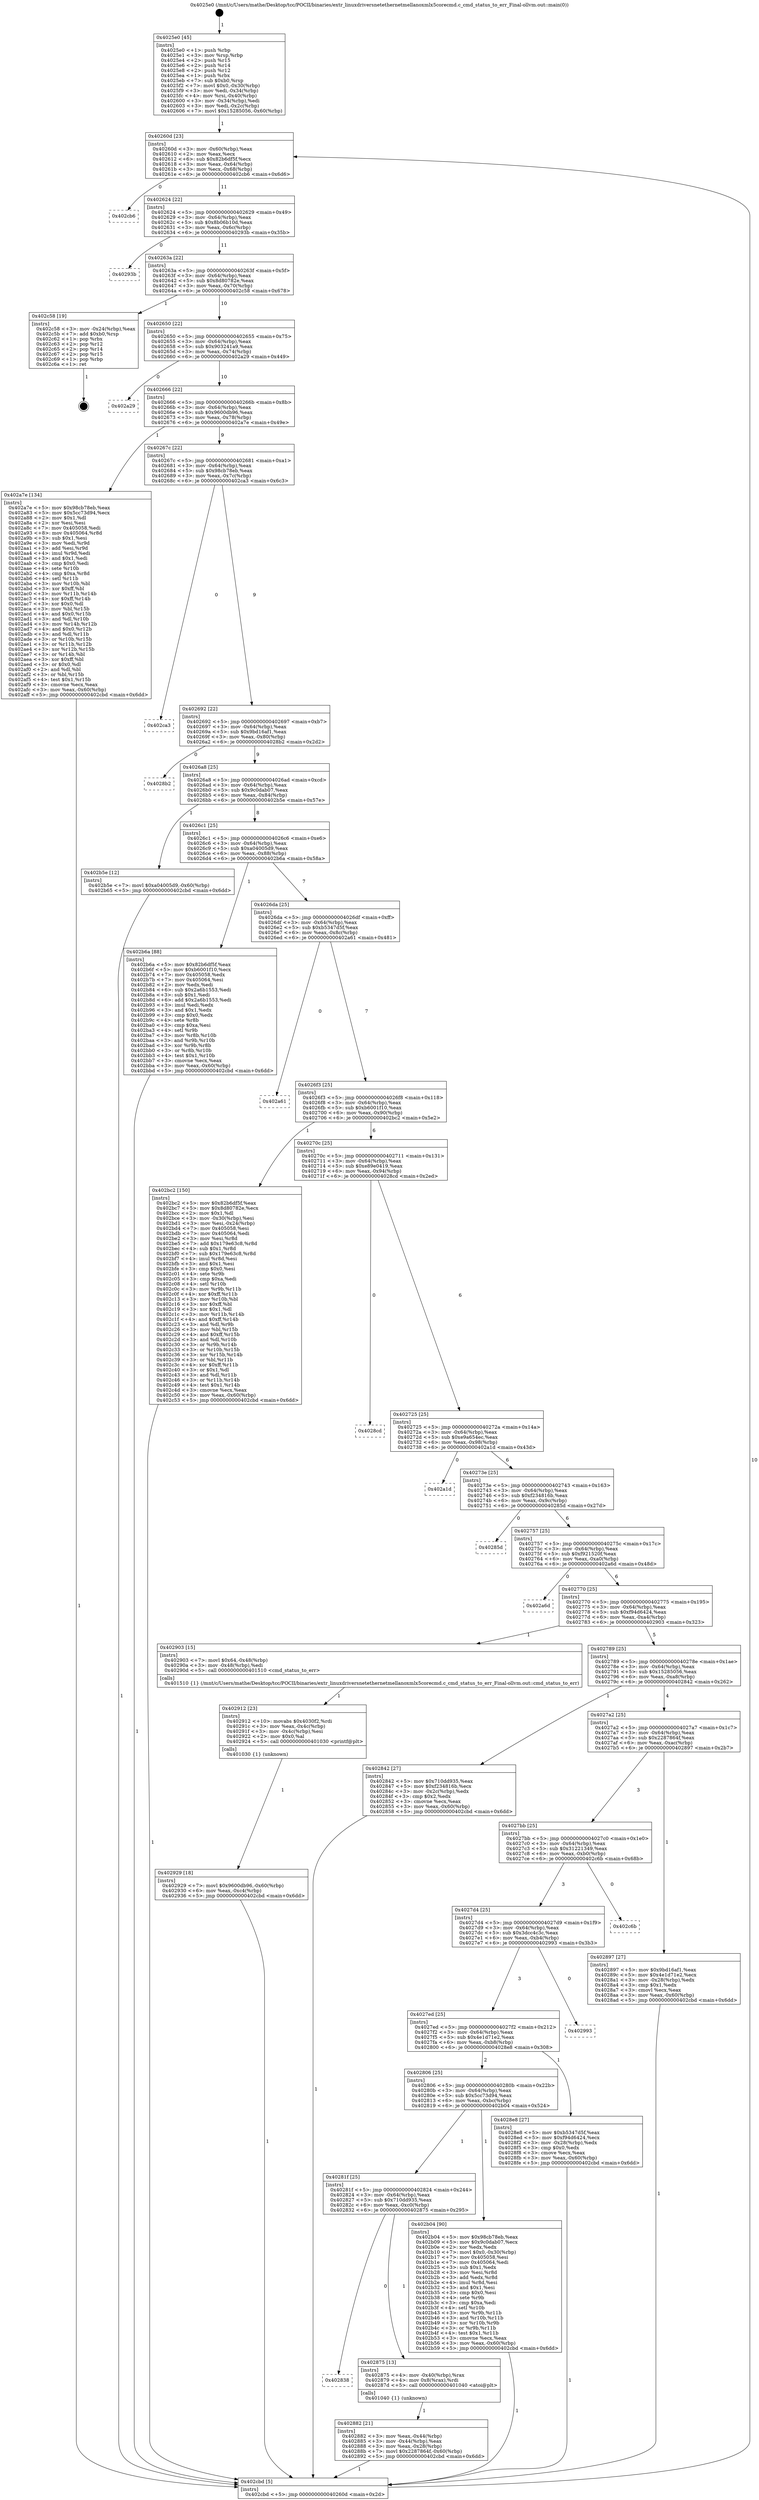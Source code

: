 digraph "0x4025e0" {
  label = "0x4025e0 (/mnt/c/Users/mathe/Desktop/tcc/POCII/binaries/extr_linuxdriversnetethernetmellanoxmlx5corecmd.c_cmd_status_to_err_Final-ollvm.out::main(0))"
  labelloc = "t"
  node[shape=record]

  Entry [label="",width=0.3,height=0.3,shape=circle,fillcolor=black,style=filled]
  "0x40260d" [label="{
     0x40260d [23]\l
     | [instrs]\l
     &nbsp;&nbsp;0x40260d \<+3\>: mov -0x60(%rbp),%eax\l
     &nbsp;&nbsp;0x402610 \<+2\>: mov %eax,%ecx\l
     &nbsp;&nbsp;0x402612 \<+6\>: sub $0x82b6df5f,%ecx\l
     &nbsp;&nbsp;0x402618 \<+3\>: mov %eax,-0x64(%rbp)\l
     &nbsp;&nbsp;0x40261b \<+3\>: mov %ecx,-0x68(%rbp)\l
     &nbsp;&nbsp;0x40261e \<+6\>: je 0000000000402cb6 \<main+0x6d6\>\l
  }"]
  "0x402cb6" [label="{
     0x402cb6\l
  }", style=dashed]
  "0x402624" [label="{
     0x402624 [22]\l
     | [instrs]\l
     &nbsp;&nbsp;0x402624 \<+5\>: jmp 0000000000402629 \<main+0x49\>\l
     &nbsp;&nbsp;0x402629 \<+3\>: mov -0x64(%rbp),%eax\l
     &nbsp;&nbsp;0x40262c \<+5\>: sub $0x8b06b10d,%eax\l
     &nbsp;&nbsp;0x402631 \<+3\>: mov %eax,-0x6c(%rbp)\l
     &nbsp;&nbsp;0x402634 \<+6\>: je 000000000040293b \<main+0x35b\>\l
  }"]
  Exit [label="",width=0.3,height=0.3,shape=circle,fillcolor=black,style=filled,peripheries=2]
  "0x40293b" [label="{
     0x40293b\l
  }", style=dashed]
  "0x40263a" [label="{
     0x40263a [22]\l
     | [instrs]\l
     &nbsp;&nbsp;0x40263a \<+5\>: jmp 000000000040263f \<main+0x5f\>\l
     &nbsp;&nbsp;0x40263f \<+3\>: mov -0x64(%rbp),%eax\l
     &nbsp;&nbsp;0x402642 \<+5\>: sub $0x8d80782e,%eax\l
     &nbsp;&nbsp;0x402647 \<+3\>: mov %eax,-0x70(%rbp)\l
     &nbsp;&nbsp;0x40264a \<+6\>: je 0000000000402c58 \<main+0x678\>\l
  }"]
  "0x402929" [label="{
     0x402929 [18]\l
     | [instrs]\l
     &nbsp;&nbsp;0x402929 \<+7\>: movl $0x9600db96,-0x60(%rbp)\l
     &nbsp;&nbsp;0x402930 \<+6\>: mov %eax,-0xc4(%rbp)\l
     &nbsp;&nbsp;0x402936 \<+5\>: jmp 0000000000402cbd \<main+0x6dd\>\l
  }"]
  "0x402c58" [label="{
     0x402c58 [19]\l
     | [instrs]\l
     &nbsp;&nbsp;0x402c58 \<+3\>: mov -0x24(%rbp),%eax\l
     &nbsp;&nbsp;0x402c5b \<+7\>: add $0xb0,%rsp\l
     &nbsp;&nbsp;0x402c62 \<+1\>: pop %rbx\l
     &nbsp;&nbsp;0x402c63 \<+2\>: pop %r12\l
     &nbsp;&nbsp;0x402c65 \<+2\>: pop %r14\l
     &nbsp;&nbsp;0x402c67 \<+2\>: pop %r15\l
     &nbsp;&nbsp;0x402c69 \<+1\>: pop %rbp\l
     &nbsp;&nbsp;0x402c6a \<+1\>: ret\l
  }"]
  "0x402650" [label="{
     0x402650 [22]\l
     | [instrs]\l
     &nbsp;&nbsp;0x402650 \<+5\>: jmp 0000000000402655 \<main+0x75\>\l
     &nbsp;&nbsp;0x402655 \<+3\>: mov -0x64(%rbp),%eax\l
     &nbsp;&nbsp;0x402658 \<+5\>: sub $0x903241a9,%eax\l
     &nbsp;&nbsp;0x40265d \<+3\>: mov %eax,-0x74(%rbp)\l
     &nbsp;&nbsp;0x402660 \<+6\>: je 0000000000402a29 \<main+0x449\>\l
  }"]
  "0x402912" [label="{
     0x402912 [23]\l
     | [instrs]\l
     &nbsp;&nbsp;0x402912 \<+10\>: movabs $0x4030f2,%rdi\l
     &nbsp;&nbsp;0x40291c \<+3\>: mov %eax,-0x4c(%rbp)\l
     &nbsp;&nbsp;0x40291f \<+3\>: mov -0x4c(%rbp),%esi\l
     &nbsp;&nbsp;0x402922 \<+2\>: mov $0x0,%al\l
     &nbsp;&nbsp;0x402924 \<+5\>: call 0000000000401030 \<printf@plt\>\l
     | [calls]\l
     &nbsp;&nbsp;0x401030 \{1\} (unknown)\l
  }"]
  "0x402a29" [label="{
     0x402a29\l
  }", style=dashed]
  "0x402666" [label="{
     0x402666 [22]\l
     | [instrs]\l
     &nbsp;&nbsp;0x402666 \<+5\>: jmp 000000000040266b \<main+0x8b\>\l
     &nbsp;&nbsp;0x40266b \<+3\>: mov -0x64(%rbp),%eax\l
     &nbsp;&nbsp;0x40266e \<+5\>: sub $0x9600db96,%eax\l
     &nbsp;&nbsp;0x402673 \<+3\>: mov %eax,-0x78(%rbp)\l
     &nbsp;&nbsp;0x402676 \<+6\>: je 0000000000402a7e \<main+0x49e\>\l
  }"]
  "0x402882" [label="{
     0x402882 [21]\l
     | [instrs]\l
     &nbsp;&nbsp;0x402882 \<+3\>: mov %eax,-0x44(%rbp)\l
     &nbsp;&nbsp;0x402885 \<+3\>: mov -0x44(%rbp),%eax\l
     &nbsp;&nbsp;0x402888 \<+3\>: mov %eax,-0x28(%rbp)\l
     &nbsp;&nbsp;0x40288b \<+7\>: movl $0x2287864f,-0x60(%rbp)\l
     &nbsp;&nbsp;0x402892 \<+5\>: jmp 0000000000402cbd \<main+0x6dd\>\l
  }"]
  "0x402a7e" [label="{
     0x402a7e [134]\l
     | [instrs]\l
     &nbsp;&nbsp;0x402a7e \<+5\>: mov $0x98cb78eb,%eax\l
     &nbsp;&nbsp;0x402a83 \<+5\>: mov $0x5cc73d94,%ecx\l
     &nbsp;&nbsp;0x402a88 \<+2\>: mov $0x1,%dl\l
     &nbsp;&nbsp;0x402a8a \<+2\>: xor %esi,%esi\l
     &nbsp;&nbsp;0x402a8c \<+7\>: mov 0x405058,%edi\l
     &nbsp;&nbsp;0x402a93 \<+8\>: mov 0x405064,%r8d\l
     &nbsp;&nbsp;0x402a9b \<+3\>: sub $0x1,%esi\l
     &nbsp;&nbsp;0x402a9e \<+3\>: mov %edi,%r9d\l
     &nbsp;&nbsp;0x402aa1 \<+3\>: add %esi,%r9d\l
     &nbsp;&nbsp;0x402aa4 \<+4\>: imul %r9d,%edi\l
     &nbsp;&nbsp;0x402aa8 \<+3\>: and $0x1,%edi\l
     &nbsp;&nbsp;0x402aab \<+3\>: cmp $0x0,%edi\l
     &nbsp;&nbsp;0x402aae \<+4\>: sete %r10b\l
     &nbsp;&nbsp;0x402ab2 \<+4\>: cmp $0xa,%r8d\l
     &nbsp;&nbsp;0x402ab6 \<+4\>: setl %r11b\l
     &nbsp;&nbsp;0x402aba \<+3\>: mov %r10b,%bl\l
     &nbsp;&nbsp;0x402abd \<+3\>: xor $0xff,%bl\l
     &nbsp;&nbsp;0x402ac0 \<+3\>: mov %r11b,%r14b\l
     &nbsp;&nbsp;0x402ac3 \<+4\>: xor $0xff,%r14b\l
     &nbsp;&nbsp;0x402ac7 \<+3\>: xor $0x0,%dl\l
     &nbsp;&nbsp;0x402aca \<+3\>: mov %bl,%r15b\l
     &nbsp;&nbsp;0x402acd \<+4\>: and $0x0,%r15b\l
     &nbsp;&nbsp;0x402ad1 \<+3\>: and %dl,%r10b\l
     &nbsp;&nbsp;0x402ad4 \<+3\>: mov %r14b,%r12b\l
     &nbsp;&nbsp;0x402ad7 \<+4\>: and $0x0,%r12b\l
     &nbsp;&nbsp;0x402adb \<+3\>: and %dl,%r11b\l
     &nbsp;&nbsp;0x402ade \<+3\>: or %r10b,%r15b\l
     &nbsp;&nbsp;0x402ae1 \<+3\>: or %r11b,%r12b\l
     &nbsp;&nbsp;0x402ae4 \<+3\>: xor %r12b,%r15b\l
     &nbsp;&nbsp;0x402ae7 \<+3\>: or %r14b,%bl\l
     &nbsp;&nbsp;0x402aea \<+3\>: xor $0xff,%bl\l
     &nbsp;&nbsp;0x402aed \<+3\>: or $0x0,%dl\l
     &nbsp;&nbsp;0x402af0 \<+2\>: and %dl,%bl\l
     &nbsp;&nbsp;0x402af2 \<+3\>: or %bl,%r15b\l
     &nbsp;&nbsp;0x402af5 \<+4\>: test $0x1,%r15b\l
     &nbsp;&nbsp;0x402af9 \<+3\>: cmovne %ecx,%eax\l
     &nbsp;&nbsp;0x402afc \<+3\>: mov %eax,-0x60(%rbp)\l
     &nbsp;&nbsp;0x402aff \<+5\>: jmp 0000000000402cbd \<main+0x6dd\>\l
  }"]
  "0x40267c" [label="{
     0x40267c [22]\l
     | [instrs]\l
     &nbsp;&nbsp;0x40267c \<+5\>: jmp 0000000000402681 \<main+0xa1\>\l
     &nbsp;&nbsp;0x402681 \<+3\>: mov -0x64(%rbp),%eax\l
     &nbsp;&nbsp;0x402684 \<+5\>: sub $0x98cb78eb,%eax\l
     &nbsp;&nbsp;0x402689 \<+3\>: mov %eax,-0x7c(%rbp)\l
     &nbsp;&nbsp;0x40268c \<+6\>: je 0000000000402ca3 \<main+0x6c3\>\l
  }"]
  "0x402838" [label="{
     0x402838\l
  }", style=dashed]
  "0x402ca3" [label="{
     0x402ca3\l
  }", style=dashed]
  "0x402692" [label="{
     0x402692 [22]\l
     | [instrs]\l
     &nbsp;&nbsp;0x402692 \<+5\>: jmp 0000000000402697 \<main+0xb7\>\l
     &nbsp;&nbsp;0x402697 \<+3\>: mov -0x64(%rbp),%eax\l
     &nbsp;&nbsp;0x40269a \<+5\>: sub $0x9bd16af1,%eax\l
     &nbsp;&nbsp;0x40269f \<+3\>: mov %eax,-0x80(%rbp)\l
     &nbsp;&nbsp;0x4026a2 \<+6\>: je 00000000004028b2 \<main+0x2d2\>\l
  }"]
  "0x402875" [label="{
     0x402875 [13]\l
     | [instrs]\l
     &nbsp;&nbsp;0x402875 \<+4\>: mov -0x40(%rbp),%rax\l
     &nbsp;&nbsp;0x402879 \<+4\>: mov 0x8(%rax),%rdi\l
     &nbsp;&nbsp;0x40287d \<+5\>: call 0000000000401040 \<atoi@plt\>\l
     | [calls]\l
     &nbsp;&nbsp;0x401040 \{1\} (unknown)\l
  }"]
  "0x4028b2" [label="{
     0x4028b2\l
  }", style=dashed]
  "0x4026a8" [label="{
     0x4026a8 [25]\l
     | [instrs]\l
     &nbsp;&nbsp;0x4026a8 \<+5\>: jmp 00000000004026ad \<main+0xcd\>\l
     &nbsp;&nbsp;0x4026ad \<+3\>: mov -0x64(%rbp),%eax\l
     &nbsp;&nbsp;0x4026b0 \<+5\>: sub $0x9c0dab07,%eax\l
     &nbsp;&nbsp;0x4026b5 \<+6\>: mov %eax,-0x84(%rbp)\l
     &nbsp;&nbsp;0x4026bb \<+6\>: je 0000000000402b5e \<main+0x57e\>\l
  }"]
  "0x40281f" [label="{
     0x40281f [25]\l
     | [instrs]\l
     &nbsp;&nbsp;0x40281f \<+5\>: jmp 0000000000402824 \<main+0x244\>\l
     &nbsp;&nbsp;0x402824 \<+3\>: mov -0x64(%rbp),%eax\l
     &nbsp;&nbsp;0x402827 \<+5\>: sub $0x710dd935,%eax\l
     &nbsp;&nbsp;0x40282c \<+6\>: mov %eax,-0xc0(%rbp)\l
     &nbsp;&nbsp;0x402832 \<+6\>: je 0000000000402875 \<main+0x295\>\l
  }"]
  "0x402b5e" [label="{
     0x402b5e [12]\l
     | [instrs]\l
     &nbsp;&nbsp;0x402b5e \<+7\>: movl $0xa04005d9,-0x60(%rbp)\l
     &nbsp;&nbsp;0x402b65 \<+5\>: jmp 0000000000402cbd \<main+0x6dd\>\l
  }"]
  "0x4026c1" [label="{
     0x4026c1 [25]\l
     | [instrs]\l
     &nbsp;&nbsp;0x4026c1 \<+5\>: jmp 00000000004026c6 \<main+0xe6\>\l
     &nbsp;&nbsp;0x4026c6 \<+3\>: mov -0x64(%rbp),%eax\l
     &nbsp;&nbsp;0x4026c9 \<+5\>: sub $0xa04005d9,%eax\l
     &nbsp;&nbsp;0x4026ce \<+6\>: mov %eax,-0x88(%rbp)\l
     &nbsp;&nbsp;0x4026d4 \<+6\>: je 0000000000402b6a \<main+0x58a\>\l
  }"]
  "0x402b04" [label="{
     0x402b04 [90]\l
     | [instrs]\l
     &nbsp;&nbsp;0x402b04 \<+5\>: mov $0x98cb78eb,%eax\l
     &nbsp;&nbsp;0x402b09 \<+5\>: mov $0x9c0dab07,%ecx\l
     &nbsp;&nbsp;0x402b0e \<+2\>: xor %edx,%edx\l
     &nbsp;&nbsp;0x402b10 \<+7\>: movl $0x0,-0x30(%rbp)\l
     &nbsp;&nbsp;0x402b17 \<+7\>: mov 0x405058,%esi\l
     &nbsp;&nbsp;0x402b1e \<+7\>: mov 0x405064,%edi\l
     &nbsp;&nbsp;0x402b25 \<+3\>: sub $0x1,%edx\l
     &nbsp;&nbsp;0x402b28 \<+3\>: mov %esi,%r8d\l
     &nbsp;&nbsp;0x402b2b \<+3\>: add %edx,%r8d\l
     &nbsp;&nbsp;0x402b2e \<+4\>: imul %r8d,%esi\l
     &nbsp;&nbsp;0x402b32 \<+3\>: and $0x1,%esi\l
     &nbsp;&nbsp;0x402b35 \<+3\>: cmp $0x0,%esi\l
     &nbsp;&nbsp;0x402b38 \<+4\>: sete %r9b\l
     &nbsp;&nbsp;0x402b3c \<+3\>: cmp $0xa,%edi\l
     &nbsp;&nbsp;0x402b3f \<+4\>: setl %r10b\l
     &nbsp;&nbsp;0x402b43 \<+3\>: mov %r9b,%r11b\l
     &nbsp;&nbsp;0x402b46 \<+3\>: and %r10b,%r11b\l
     &nbsp;&nbsp;0x402b49 \<+3\>: xor %r10b,%r9b\l
     &nbsp;&nbsp;0x402b4c \<+3\>: or %r9b,%r11b\l
     &nbsp;&nbsp;0x402b4f \<+4\>: test $0x1,%r11b\l
     &nbsp;&nbsp;0x402b53 \<+3\>: cmovne %ecx,%eax\l
     &nbsp;&nbsp;0x402b56 \<+3\>: mov %eax,-0x60(%rbp)\l
     &nbsp;&nbsp;0x402b59 \<+5\>: jmp 0000000000402cbd \<main+0x6dd\>\l
  }"]
  "0x402b6a" [label="{
     0x402b6a [88]\l
     | [instrs]\l
     &nbsp;&nbsp;0x402b6a \<+5\>: mov $0x82b6df5f,%eax\l
     &nbsp;&nbsp;0x402b6f \<+5\>: mov $0xb6001f10,%ecx\l
     &nbsp;&nbsp;0x402b74 \<+7\>: mov 0x405058,%edx\l
     &nbsp;&nbsp;0x402b7b \<+7\>: mov 0x405064,%esi\l
     &nbsp;&nbsp;0x402b82 \<+2\>: mov %edx,%edi\l
     &nbsp;&nbsp;0x402b84 \<+6\>: sub $0x2a6b1553,%edi\l
     &nbsp;&nbsp;0x402b8a \<+3\>: sub $0x1,%edi\l
     &nbsp;&nbsp;0x402b8d \<+6\>: add $0x2a6b1553,%edi\l
     &nbsp;&nbsp;0x402b93 \<+3\>: imul %edi,%edx\l
     &nbsp;&nbsp;0x402b96 \<+3\>: and $0x1,%edx\l
     &nbsp;&nbsp;0x402b99 \<+3\>: cmp $0x0,%edx\l
     &nbsp;&nbsp;0x402b9c \<+4\>: sete %r8b\l
     &nbsp;&nbsp;0x402ba0 \<+3\>: cmp $0xa,%esi\l
     &nbsp;&nbsp;0x402ba3 \<+4\>: setl %r9b\l
     &nbsp;&nbsp;0x402ba7 \<+3\>: mov %r8b,%r10b\l
     &nbsp;&nbsp;0x402baa \<+3\>: and %r9b,%r10b\l
     &nbsp;&nbsp;0x402bad \<+3\>: xor %r9b,%r8b\l
     &nbsp;&nbsp;0x402bb0 \<+3\>: or %r8b,%r10b\l
     &nbsp;&nbsp;0x402bb3 \<+4\>: test $0x1,%r10b\l
     &nbsp;&nbsp;0x402bb7 \<+3\>: cmovne %ecx,%eax\l
     &nbsp;&nbsp;0x402bba \<+3\>: mov %eax,-0x60(%rbp)\l
     &nbsp;&nbsp;0x402bbd \<+5\>: jmp 0000000000402cbd \<main+0x6dd\>\l
  }"]
  "0x4026da" [label="{
     0x4026da [25]\l
     | [instrs]\l
     &nbsp;&nbsp;0x4026da \<+5\>: jmp 00000000004026df \<main+0xff\>\l
     &nbsp;&nbsp;0x4026df \<+3\>: mov -0x64(%rbp),%eax\l
     &nbsp;&nbsp;0x4026e2 \<+5\>: sub $0xb5347d5f,%eax\l
     &nbsp;&nbsp;0x4026e7 \<+6\>: mov %eax,-0x8c(%rbp)\l
     &nbsp;&nbsp;0x4026ed \<+6\>: je 0000000000402a61 \<main+0x481\>\l
  }"]
  "0x402806" [label="{
     0x402806 [25]\l
     | [instrs]\l
     &nbsp;&nbsp;0x402806 \<+5\>: jmp 000000000040280b \<main+0x22b\>\l
     &nbsp;&nbsp;0x40280b \<+3\>: mov -0x64(%rbp),%eax\l
     &nbsp;&nbsp;0x40280e \<+5\>: sub $0x5cc73d94,%eax\l
     &nbsp;&nbsp;0x402813 \<+6\>: mov %eax,-0xbc(%rbp)\l
     &nbsp;&nbsp;0x402819 \<+6\>: je 0000000000402b04 \<main+0x524\>\l
  }"]
  "0x402a61" [label="{
     0x402a61\l
  }", style=dashed]
  "0x4026f3" [label="{
     0x4026f3 [25]\l
     | [instrs]\l
     &nbsp;&nbsp;0x4026f3 \<+5\>: jmp 00000000004026f8 \<main+0x118\>\l
     &nbsp;&nbsp;0x4026f8 \<+3\>: mov -0x64(%rbp),%eax\l
     &nbsp;&nbsp;0x4026fb \<+5\>: sub $0xb6001f10,%eax\l
     &nbsp;&nbsp;0x402700 \<+6\>: mov %eax,-0x90(%rbp)\l
     &nbsp;&nbsp;0x402706 \<+6\>: je 0000000000402bc2 \<main+0x5e2\>\l
  }"]
  "0x4028e8" [label="{
     0x4028e8 [27]\l
     | [instrs]\l
     &nbsp;&nbsp;0x4028e8 \<+5\>: mov $0xb5347d5f,%eax\l
     &nbsp;&nbsp;0x4028ed \<+5\>: mov $0xf94d6424,%ecx\l
     &nbsp;&nbsp;0x4028f2 \<+3\>: mov -0x28(%rbp),%edx\l
     &nbsp;&nbsp;0x4028f5 \<+3\>: cmp $0x0,%edx\l
     &nbsp;&nbsp;0x4028f8 \<+3\>: cmove %ecx,%eax\l
     &nbsp;&nbsp;0x4028fb \<+3\>: mov %eax,-0x60(%rbp)\l
     &nbsp;&nbsp;0x4028fe \<+5\>: jmp 0000000000402cbd \<main+0x6dd\>\l
  }"]
  "0x402bc2" [label="{
     0x402bc2 [150]\l
     | [instrs]\l
     &nbsp;&nbsp;0x402bc2 \<+5\>: mov $0x82b6df5f,%eax\l
     &nbsp;&nbsp;0x402bc7 \<+5\>: mov $0x8d80782e,%ecx\l
     &nbsp;&nbsp;0x402bcc \<+2\>: mov $0x1,%dl\l
     &nbsp;&nbsp;0x402bce \<+3\>: mov -0x30(%rbp),%esi\l
     &nbsp;&nbsp;0x402bd1 \<+3\>: mov %esi,-0x24(%rbp)\l
     &nbsp;&nbsp;0x402bd4 \<+7\>: mov 0x405058,%esi\l
     &nbsp;&nbsp;0x402bdb \<+7\>: mov 0x405064,%edi\l
     &nbsp;&nbsp;0x402be2 \<+3\>: mov %esi,%r8d\l
     &nbsp;&nbsp;0x402be5 \<+7\>: add $0x179e63c8,%r8d\l
     &nbsp;&nbsp;0x402bec \<+4\>: sub $0x1,%r8d\l
     &nbsp;&nbsp;0x402bf0 \<+7\>: sub $0x179e63c8,%r8d\l
     &nbsp;&nbsp;0x402bf7 \<+4\>: imul %r8d,%esi\l
     &nbsp;&nbsp;0x402bfb \<+3\>: and $0x1,%esi\l
     &nbsp;&nbsp;0x402bfe \<+3\>: cmp $0x0,%esi\l
     &nbsp;&nbsp;0x402c01 \<+4\>: sete %r9b\l
     &nbsp;&nbsp;0x402c05 \<+3\>: cmp $0xa,%edi\l
     &nbsp;&nbsp;0x402c08 \<+4\>: setl %r10b\l
     &nbsp;&nbsp;0x402c0c \<+3\>: mov %r9b,%r11b\l
     &nbsp;&nbsp;0x402c0f \<+4\>: xor $0xff,%r11b\l
     &nbsp;&nbsp;0x402c13 \<+3\>: mov %r10b,%bl\l
     &nbsp;&nbsp;0x402c16 \<+3\>: xor $0xff,%bl\l
     &nbsp;&nbsp;0x402c19 \<+3\>: xor $0x1,%dl\l
     &nbsp;&nbsp;0x402c1c \<+3\>: mov %r11b,%r14b\l
     &nbsp;&nbsp;0x402c1f \<+4\>: and $0xff,%r14b\l
     &nbsp;&nbsp;0x402c23 \<+3\>: and %dl,%r9b\l
     &nbsp;&nbsp;0x402c26 \<+3\>: mov %bl,%r15b\l
     &nbsp;&nbsp;0x402c29 \<+4\>: and $0xff,%r15b\l
     &nbsp;&nbsp;0x402c2d \<+3\>: and %dl,%r10b\l
     &nbsp;&nbsp;0x402c30 \<+3\>: or %r9b,%r14b\l
     &nbsp;&nbsp;0x402c33 \<+3\>: or %r10b,%r15b\l
     &nbsp;&nbsp;0x402c36 \<+3\>: xor %r15b,%r14b\l
     &nbsp;&nbsp;0x402c39 \<+3\>: or %bl,%r11b\l
     &nbsp;&nbsp;0x402c3c \<+4\>: xor $0xff,%r11b\l
     &nbsp;&nbsp;0x402c40 \<+3\>: or $0x1,%dl\l
     &nbsp;&nbsp;0x402c43 \<+3\>: and %dl,%r11b\l
     &nbsp;&nbsp;0x402c46 \<+3\>: or %r11b,%r14b\l
     &nbsp;&nbsp;0x402c49 \<+4\>: test $0x1,%r14b\l
     &nbsp;&nbsp;0x402c4d \<+3\>: cmovne %ecx,%eax\l
     &nbsp;&nbsp;0x402c50 \<+3\>: mov %eax,-0x60(%rbp)\l
     &nbsp;&nbsp;0x402c53 \<+5\>: jmp 0000000000402cbd \<main+0x6dd\>\l
  }"]
  "0x40270c" [label="{
     0x40270c [25]\l
     | [instrs]\l
     &nbsp;&nbsp;0x40270c \<+5\>: jmp 0000000000402711 \<main+0x131\>\l
     &nbsp;&nbsp;0x402711 \<+3\>: mov -0x64(%rbp),%eax\l
     &nbsp;&nbsp;0x402714 \<+5\>: sub $0xe89e0419,%eax\l
     &nbsp;&nbsp;0x402719 \<+6\>: mov %eax,-0x94(%rbp)\l
     &nbsp;&nbsp;0x40271f \<+6\>: je 00000000004028cd \<main+0x2ed\>\l
  }"]
  "0x4027ed" [label="{
     0x4027ed [25]\l
     | [instrs]\l
     &nbsp;&nbsp;0x4027ed \<+5\>: jmp 00000000004027f2 \<main+0x212\>\l
     &nbsp;&nbsp;0x4027f2 \<+3\>: mov -0x64(%rbp),%eax\l
     &nbsp;&nbsp;0x4027f5 \<+5\>: sub $0x4e1d71e2,%eax\l
     &nbsp;&nbsp;0x4027fa \<+6\>: mov %eax,-0xb8(%rbp)\l
     &nbsp;&nbsp;0x402800 \<+6\>: je 00000000004028e8 \<main+0x308\>\l
  }"]
  "0x4028cd" [label="{
     0x4028cd\l
  }", style=dashed]
  "0x402725" [label="{
     0x402725 [25]\l
     | [instrs]\l
     &nbsp;&nbsp;0x402725 \<+5\>: jmp 000000000040272a \<main+0x14a\>\l
     &nbsp;&nbsp;0x40272a \<+3\>: mov -0x64(%rbp),%eax\l
     &nbsp;&nbsp;0x40272d \<+5\>: sub $0xe9a654ec,%eax\l
     &nbsp;&nbsp;0x402732 \<+6\>: mov %eax,-0x98(%rbp)\l
     &nbsp;&nbsp;0x402738 \<+6\>: je 0000000000402a1d \<main+0x43d\>\l
  }"]
  "0x402993" [label="{
     0x402993\l
  }", style=dashed]
  "0x402a1d" [label="{
     0x402a1d\l
  }", style=dashed]
  "0x40273e" [label="{
     0x40273e [25]\l
     | [instrs]\l
     &nbsp;&nbsp;0x40273e \<+5\>: jmp 0000000000402743 \<main+0x163\>\l
     &nbsp;&nbsp;0x402743 \<+3\>: mov -0x64(%rbp),%eax\l
     &nbsp;&nbsp;0x402746 \<+5\>: sub $0xf234816b,%eax\l
     &nbsp;&nbsp;0x40274b \<+6\>: mov %eax,-0x9c(%rbp)\l
     &nbsp;&nbsp;0x402751 \<+6\>: je 000000000040285d \<main+0x27d\>\l
  }"]
  "0x4027d4" [label="{
     0x4027d4 [25]\l
     | [instrs]\l
     &nbsp;&nbsp;0x4027d4 \<+5\>: jmp 00000000004027d9 \<main+0x1f9\>\l
     &nbsp;&nbsp;0x4027d9 \<+3\>: mov -0x64(%rbp),%eax\l
     &nbsp;&nbsp;0x4027dc \<+5\>: sub $0x3dcc4c3c,%eax\l
     &nbsp;&nbsp;0x4027e1 \<+6\>: mov %eax,-0xb4(%rbp)\l
     &nbsp;&nbsp;0x4027e7 \<+6\>: je 0000000000402993 \<main+0x3b3\>\l
  }"]
  "0x40285d" [label="{
     0x40285d\l
  }", style=dashed]
  "0x402757" [label="{
     0x402757 [25]\l
     | [instrs]\l
     &nbsp;&nbsp;0x402757 \<+5\>: jmp 000000000040275c \<main+0x17c\>\l
     &nbsp;&nbsp;0x40275c \<+3\>: mov -0x64(%rbp),%eax\l
     &nbsp;&nbsp;0x40275f \<+5\>: sub $0xf921520f,%eax\l
     &nbsp;&nbsp;0x402764 \<+6\>: mov %eax,-0xa0(%rbp)\l
     &nbsp;&nbsp;0x40276a \<+6\>: je 0000000000402a6d \<main+0x48d\>\l
  }"]
  "0x402c6b" [label="{
     0x402c6b\l
  }", style=dashed]
  "0x402a6d" [label="{
     0x402a6d\l
  }", style=dashed]
  "0x402770" [label="{
     0x402770 [25]\l
     | [instrs]\l
     &nbsp;&nbsp;0x402770 \<+5\>: jmp 0000000000402775 \<main+0x195\>\l
     &nbsp;&nbsp;0x402775 \<+3\>: mov -0x64(%rbp),%eax\l
     &nbsp;&nbsp;0x402778 \<+5\>: sub $0xf94d6424,%eax\l
     &nbsp;&nbsp;0x40277d \<+6\>: mov %eax,-0xa4(%rbp)\l
     &nbsp;&nbsp;0x402783 \<+6\>: je 0000000000402903 \<main+0x323\>\l
  }"]
  "0x4027bb" [label="{
     0x4027bb [25]\l
     | [instrs]\l
     &nbsp;&nbsp;0x4027bb \<+5\>: jmp 00000000004027c0 \<main+0x1e0\>\l
     &nbsp;&nbsp;0x4027c0 \<+3\>: mov -0x64(%rbp),%eax\l
     &nbsp;&nbsp;0x4027c3 \<+5\>: sub $0x31221349,%eax\l
     &nbsp;&nbsp;0x4027c8 \<+6\>: mov %eax,-0xb0(%rbp)\l
     &nbsp;&nbsp;0x4027ce \<+6\>: je 0000000000402c6b \<main+0x68b\>\l
  }"]
  "0x402903" [label="{
     0x402903 [15]\l
     | [instrs]\l
     &nbsp;&nbsp;0x402903 \<+7\>: movl $0x64,-0x48(%rbp)\l
     &nbsp;&nbsp;0x40290a \<+3\>: mov -0x48(%rbp),%edi\l
     &nbsp;&nbsp;0x40290d \<+5\>: call 0000000000401510 \<cmd_status_to_err\>\l
     | [calls]\l
     &nbsp;&nbsp;0x401510 \{1\} (/mnt/c/Users/mathe/Desktop/tcc/POCII/binaries/extr_linuxdriversnetethernetmellanoxmlx5corecmd.c_cmd_status_to_err_Final-ollvm.out::cmd_status_to_err)\l
  }"]
  "0x402789" [label="{
     0x402789 [25]\l
     | [instrs]\l
     &nbsp;&nbsp;0x402789 \<+5\>: jmp 000000000040278e \<main+0x1ae\>\l
     &nbsp;&nbsp;0x40278e \<+3\>: mov -0x64(%rbp),%eax\l
     &nbsp;&nbsp;0x402791 \<+5\>: sub $0x15285056,%eax\l
     &nbsp;&nbsp;0x402796 \<+6\>: mov %eax,-0xa8(%rbp)\l
     &nbsp;&nbsp;0x40279c \<+6\>: je 0000000000402842 \<main+0x262\>\l
  }"]
  "0x402897" [label="{
     0x402897 [27]\l
     | [instrs]\l
     &nbsp;&nbsp;0x402897 \<+5\>: mov $0x9bd16af1,%eax\l
     &nbsp;&nbsp;0x40289c \<+5\>: mov $0x4e1d71e2,%ecx\l
     &nbsp;&nbsp;0x4028a1 \<+3\>: mov -0x28(%rbp),%edx\l
     &nbsp;&nbsp;0x4028a4 \<+3\>: cmp $0x1,%edx\l
     &nbsp;&nbsp;0x4028a7 \<+3\>: cmovl %ecx,%eax\l
     &nbsp;&nbsp;0x4028aa \<+3\>: mov %eax,-0x60(%rbp)\l
     &nbsp;&nbsp;0x4028ad \<+5\>: jmp 0000000000402cbd \<main+0x6dd\>\l
  }"]
  "0x402842" [label="{
     0x402842 [27]\l
     | [instrs]\l
     &nbsp;&nbsp;0x402842 \<+5\>: mov $0x710dd935,%eax\l
     &nbsp;&nbsp;0x402847 \<+5\>: mov $0xf234816b,%ecx\l
     &nbsp;&nbsp;0x40284c \<+3\>: mov -0x2c(%rbp),%edx\l
     &nbsp;&nbsp;0x40284f \<+3\>: cmp $0x2,%edx\l
     &nbsp;&nbsp;0x402852 \<+3\>: cmovne %ecx,%eax\l
     &nbsp;&nbsp;0x402855 \<+3\>: mov %eax,-0x60(%rbp)\l
     &nbsp;&nbsp;0x402858 \<+5\>: jmp 0000000000402cbd \<main+0x6dd\>\l
  }"]
  "0x4027a2" [label="{
     0x4027a2 [25]\l
     | [instrs]\l
     &nbsp;&nbsp;0x4027a2 \<+5\>: jmp 00000000004027a7 \<main+0x1c7\>\l
     &nbsp;&nbsp;0x4027a7 \<+3\>: mov -0x64(%rbp),%eax\l
     &nbsp;&nbsp;0x4027aa \<+5\>: sub $0x2287864f,%eax\l
     &nbsp;&nbsp;0x4027af \<+6\>: mov %eax,-0xac(%rbp)\l
     &nbsp;&nbsp;0x4027b5 \<+6\>: je 0000000000402897 \<main+0x2b7\>\l
  }"]
  "0x402cbd" [label="{
     0x402cbd [5]\l
     | [instrs]\l
     &nbsp;&nbsp;0x402cbd \<+5\>: jmp 000000000040260d \<main+0x2d\>\l
  }"]
  "0x4025e0" [label="{
     0x4025e0 [45]\l
     | [instrs]\l
     &nbsp;&nbsp;0x4025e0 \<+1\>: push %rbp\l
     &nbsp;&nbsp;0x4025e1 \<+3\>: mov %rsp,%rbp\l
     &nbsp;&nbsp;0x4025e4 \<+2\>: push %r15\l
     &nbsp;&nbsp;0x4025e6 \<+2\>: push %r14\l
     &nbsp;&nbsp;0x4025e8 \<+2\>: push %r12\l
     &nbsp;&nbsp;0x4025ea \<+1\>: push %rbx\l
     &nbsp;&nbsp;0x4025eb \<+7\>: sub $0xb0,%rsp\l
     &nbsp;&nbsp;0x4025f2 \<+7\>: movl $0x0,-0x30(%rbp)\l
     &nbsp;&nbsp;0x4025f9 \<+3\>: mov %edi,-0x34(%rbp)\l
     &nbsp;&nbsp;0x4025fc \<+4\>: mov %rsi,-0x40(%rbp)\l
     &nbsp;&nbsp;0x402600 \<+3\>: mov -0x34(%rbp),%edi\l
     &nbsp;&nbsp;0x402603 \<+3\>: mov %edi,-0x2c(%rbp)\l
     &nbsp;&nbsp;0x402606 \<+7\>: movl $0x15285056,-0x60(%rbp)\l
  }"]
  Entry -> "0x4025e0" [label=" 1"]
  "0x40260d" -> "0x402cb6" [label=" 0"]
  "0x40260d" -> "0x402624" [label=" 11"]
  "0x402c58" -> Exit [label=" 1"]
  "0x402624" -> "0x40293b" [label=" 0"]
  "0x402624" -> "0x40263a" [label=" 11"]
  "0x402bc2" -> "0x402cbd" [label=" 1"]
  "0x40263a" -> "0x402c58" [label=" 1"]
  "0x40263a" -> "0x402650" [label=" 10"]
  "0x402b6a" -> "0x402cbd" [label=" 1"]
  "0x402650" -> "0x402a29" [label=" 0"]
  "0x402650" -> "0x402666" [label=" 10"]
  "0x402b5e" -> "0x402cbd" [label=" 1"]
  "0x402666" -> "0x402a7e" [label=" 1"]
  "0x402666" -> "0x40267c" [label=" 9"]
  "0x402b04" -> "0x402cbd" [label=" 1"]
  "0x40267c" -> "0x402ca3" [label=" 0"]
  "0x40267c" -> "0x402692" [label=" 9"]
  "0x402a7e" -> "0x402cbd" [label=" 1"]
  "0x402692" -> "0x4028b2" [label=" 0"]
  "0x402692" -> "0x4026a8" [label=" 9"]
  "0x402929" -> "0x402cbd" [label=" 1"]
  "0x4026a8" -> "0x402b5e" [label=" 1"]
  "0x4026a8" -> "0x4026c1" [label=" 8"]
  "0x402903" -> "0x402912" [label=" 1"]
  "0x4026c1" -> "0x402b6a" [label=" 1"]
  "0x4026c1" -> "0x4026da" [label=" 7"]
  "0x4028e8" -> "0x402cbd" [label=" 1"]
  "0x4026da" -> "0x402a61" [label=" 0"]
  "0x4026da" -> "0x4026f3" [label=" 7"]
  "0x402882" -> "0x402cbd" [label=" 1"]
  "0x4026f3" -> "0x402bc2" [label=" 1"]
  "0x4026f3" -> "0x40270c" [label=" 6"]
  "0x402875" -> "0x402882" [label=" 1"]
  "0x40270c" -> "0x4028cd" [label=" 0"]
  "0x40270c" -> "0x402725" [label=" 6"]
  "0x40281f" -> "0x402875" [label=" 1"]
  "0x402725" -> "0x402a1d" [label=" 0"]
  "0x402725" -> "0x40273e" [label=" 6"]
  "0x402912" -> "0x402929" [label=" 1"]
  "0x40273e" -> "0x40285d" [label=" 0"]
  "0x40273e" -> "0x402757" [label=" 6"]
  "0x402806" -> "0x402b04" [label=" 1"]
  "0x402757" -> "0x402a6d" [label=" 0"]
  "0x402757" -> "0x402770" [label=" 6"]
  "0x402897" -> "0x402cbd" [label=" 1"]
  "0x402770" -> "0x402903" [label=" 1"]
  "0x402770" -> "0x402789" [label=" 5"]
  "0x4027ed" -> "0x4028e8" [label=" 1"]
  "0x402789" -> "0x402842" [label=" 1"]
  "0x402789" -> "0x4027a2" [label=" 4"]
  "0x402842" -> "0x402cbd" [label=" 1"]
  "0x4025e0" -> "0x40260d" [label=" 1"]
  "0x402cbd" -> "0x40260d" [label=" 10"]
  "0x40281f" -> "0x402838" [label=" 0"]
  "0x4027a2" -> "0x402897" [label=" 1"]
  "0x4027a2" -> "0x4027bb" [label=" 3"]
  "0x4027ed" -> "0x402806" [label=" 2"]
  "0x4027bb" -> "0x402c6b" [label=" 0"]
  "0x4027bb" -> "0x4027d4" [label=" 3"]
  "0x402806" -> "0x40281f" [label=" 1"]
  "0x4027d4" -> "0x402993" [label=" 0"]
  "0x4027d4" -> "0x4027ed" [label=" 3"]
}
